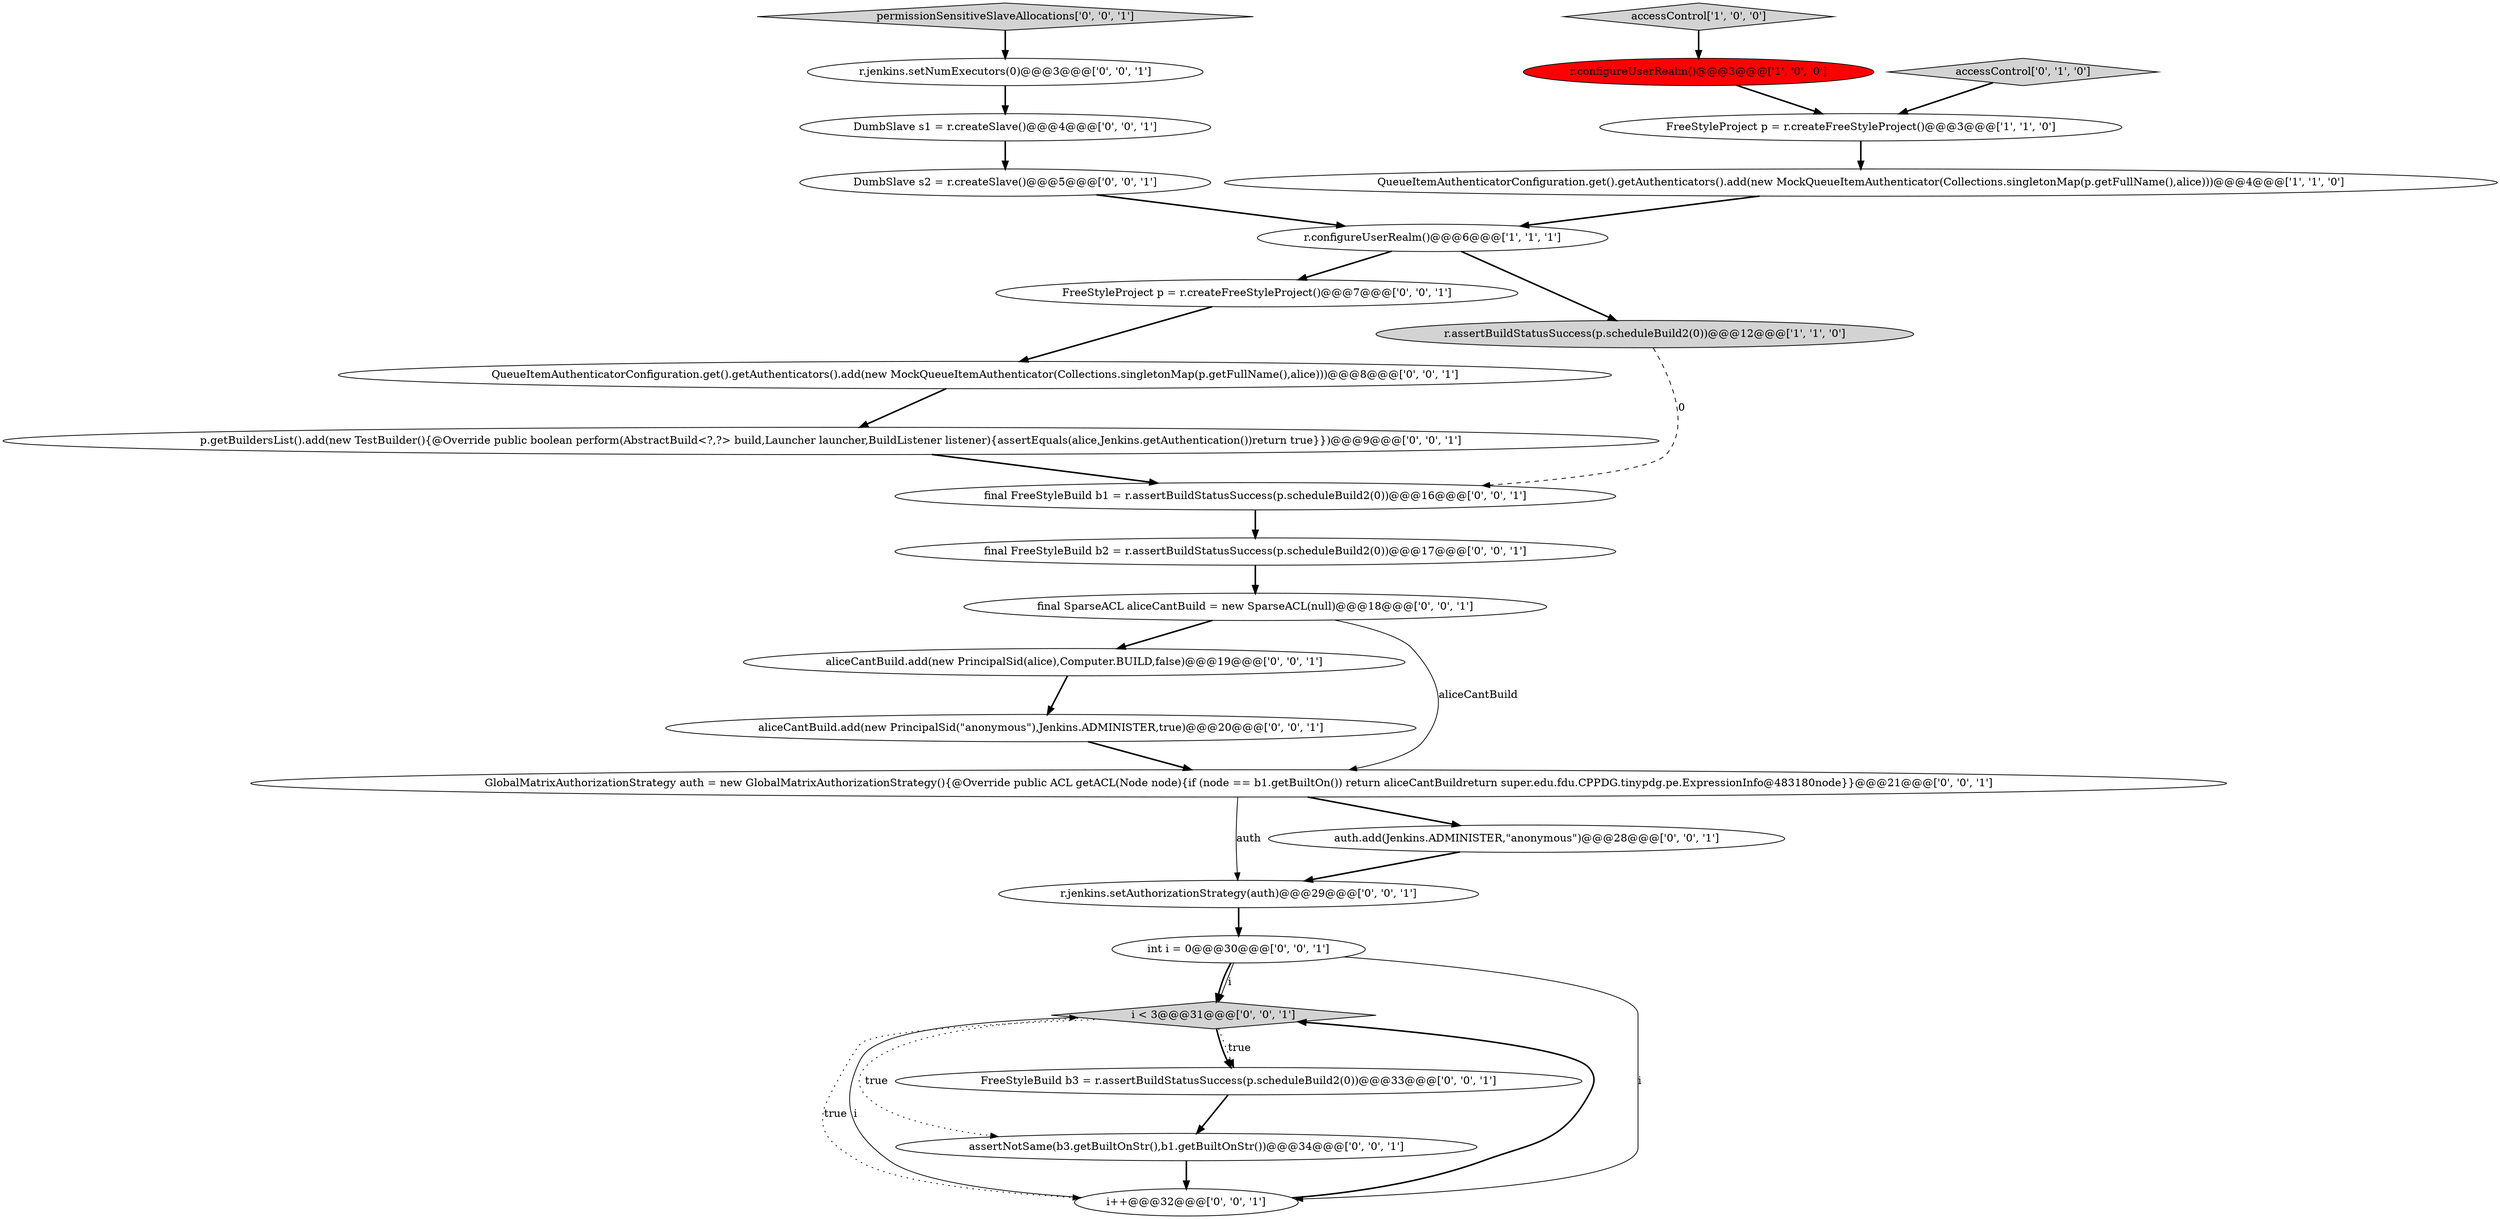 digraph {
20 [style = filled, label = "r.jenkins.setAuthorizationStrategy(auth)@@@29@@@['0', '0', '1']", fillcolor = white, shape = ellipse image = "AAA0AAABBB3BBB"];
11 [style = filled, label = "permissionSensitiveSlaveAllocations['0', '0', '1']", fillcolor = lightgray, shape = diamond image = "AAA0AAABBB3BBB"];
25 [style = filled, label = "aliceCantBuild.add(new PrincipalSid(alice),Computer.BUILD,false)@@@19@@@['0', '0', '1']", fillcolor = white, shape = ellipse image = "AAA0AAABBB3BBB"];
6 [style = filled, label = "accessControl['0', '1', '0']", fillcolor = lightgray, shape = diamond image = "AAA0AAABBB2BBB"];
2 [style = filled, label = "r.configureUserRealm()@@@6@@@['1', '1', '1']", fillcolor = white, shape = ellipse image = "AAA0AAABBB1BBB"];
5 [style = filled, label = "accessControl['1', '0', '0']", fillcolor = lightgray, shape = diamond image = "AAA0AAABBB1BBB"];
9 [style = filled, label = "auth.add(Jenkins.ADMINISTER,\"anonymous\")@@@28@@@['0', '0', '1']", fillcolor = white, shape = ellipse image = "AAA0AAABBB3BBB"];
14 [style = filled, label = "DumbSlave s1 = r.createSlave()@@@4@@@['0', '0', '1']", fillcolor = white, shape = ellipse image = "AAA0AAABBB3BBB"];
8 [style = filled, label = "final FreeStyleBuild b1 = r.assertBuildStatusSuccess(p.scheduleBuild2(0))@@@16@@@['0', '0', '1']", fillcolor = white, shape = ellipse image = "AAA0AAABBB3BBB"];
10 [style = filled, label = "DumbSlave s2 = r.createSlave()@@@5@@@['0', '0', '1']", fillcolor = white, shape = ellipse image = "AAA0AAABBB3BBB"];
24 [style = filled, label = "final FreeStyleBuild b2 = r.assertBuildStatusSuccess(p.scheduleBuild2(0))@@@17@@@['0', '0', '1']", fillcolor = white, shape = ellipse image = "AAA0AAABBB3BBB"];
21 [style = filled, label = "aliceCantBuild.add(new PrincipalSid(\"anonymous\"),Jenkins.ADMINISTER,true)@@@20@@@['0', '0', '1']", fillcolor = white, shape = ellipse image = "AAA0AAABBB3BBB"];
15 [style = filled, label = "final SparseACL aliceCantBuild = new SparseACL(null)@@@18@@@['0', '0', '1']", fillcolor = white, shape = ellipse image = "AAA0AAABBB3BBB"];
0 [style = filled, label = "r.configureUserRealm()@@@3@@@['1', '0', '0']", fillcolor = red, shape = ellipse image = "AAA1AAABBB1BBB"];
12 [style = filled, label = "int i = 0@@@30@@@['0', '0', '1']", fillcolor = white, shape = ellipse image = "AAA0AAABBB3BBB"];
16 [style = filled, label = "GlobalMatrixAuthorizationStrategy auth = new GlobalMatrixAuthorizationStrategy(){@Override public ACL getACL(Node node){if (node == b1.getBuiltOn()) return aliceCantBuildreturn super.edu.fdu.CPPDG.tinypdg.pe.ExpressionInfo@483180node}}@@@21@@@['0', '0', '1']", fillcolor = white, shape = ellipse image = "AAA0AAABBB3BBB"];
23 [style = filled, label = "assertNotSame(b3.getBuiltOnStr(),b1.getBuiltOnStr())@@@34@@@['0', '0', '1']", fillcolor = white, shape = ellipse image = "AAA0AAABBB3BBB"];
26 [style = filled, label = "QueueItemAuthenticatorConfiguration.get().getAuthenticators().add(new MockQueueItemAuthenticator(Collections.singletonMap(p.getFullName(),alice)))@@@8@@@['0', '0', '1']", fillcolor = white, shape = ellipse image = "AAA0AAABBB3BBB"];
19 [style = filled, label = "i < 3@@@31@@@['0', '0', '1']", fillcolor = lightgray, shape = diamond image = "AAA0AAABBB3BBB"];
17 [style = filled, label = "i++@@@32@@@['0', '0', '1']", fillcolor = white, shape = ellipse image = "AAA0AAABBB3BBB"];
18 [style = filled, label = "FreeStyleProject p = r.createFreeStyleProject()@@@7@@@['0', '0', '1']", fillcolor = white, shape = ellipse image = "AAA0AAABBB3BBB"];
3 [style = filled, label = "FreeStyleProject p = r.createFreeStyleProject()@@@3@@@['1', '1', '0']", fillcolor = white, shape = ellipse image = "AAA0AAABBB1BBB"];
22 [style = filled, label = "r.jenkins.setNumExecutors(0)@@@3@@@['0', '0', '1']", fillcolor = white, shape = ellipse image = "AAA0AAABBB3BBB"];
1 [style = filled, label = "r.assertBuildStatusSuccess(p.scheduleBuild2(0))@@@12@@@['1', '1', '0']", fillcolor = lightgray, shape = ellipse image = "AAA0AAABBB1BBB"];
4 [style = filled, label = "QueueItemAuthenticatorConfiguration.get().getAuthenticators().add(new MockQueueItemAuthenticator(Collections.singletonMap(p.getFullName(),alice)))@@@4@@@['1', '1', '0']", fillcolor = white, shape = ellipse image = "AAA0AAABBB1BBB"];
13 [style = filled, label = "FreeStyleBuild b3 = r.assertBuildStatusSuccess(p.scheduleBuild2(0))@@@33@@@['0', '0', '1']", fillcolor = white, shape = ellipse image = "AAA0AAABBB3BBB"];
7 [style = filled, label = "p.getBuildersList().add(new TestBuilder(){@Override public boolean perform(AbstractBuild<?,?> build,Launcher launcher,BuildListener listener){assertEquals(alice,Jenkins.getAuthentication())return true}})@@@9@@@['0', '0', '1']", fillcolor = white, shape = ellipse image = "AAA0AAABBB3BBB"];
0->3 [style = bold, label=""];
6->3 [style = bold, label=""];
26->7 [style = bold, label=""];
17->19 [style = solid, label="i"];
12->19 [style = solid, label="i"];
19->17 [style = dotted, label="true"];
15->25 [style = bold, label=""];
2->1 [style = bold, label=""];
18->26 [style = bold, label=""];
14->10 [style = bold, label=""];
19->23 [style = dotted, label="true"];
2->18 [style = bold, label=""];
9->20 [style = bold, label=""];
16->20 [style = solid, label="auth"];
4->2 [style = bold, label=""];
19->13 [style = dotted, label="true"];
7->8 [style = bold, label=""];
3->4 [style = bold, label=""];
17->19 [style = bold, label=""];
19->13 [style = bold, label=""];
5->0 [style = bold, label=""];
12->17 [style = solid, label="i"];
20->12 [style = bold, label=""];
13->23 [style = bold, label=""];
11->22 [style = bold, label=""];
21->16 [style = bold, label=""];
23->17 [style = bold, label=""];
1->8 [style = dashed, label="0"];
10->2 [style = bold, label=""];
22->14 [style = bold, label=""];
12->19 [style = bold, label=""];
16->9 [style = bold, label=""];
25->21 [style = bold, label=""];
15->16 [style = solid, label="aliceCantBuild"];
24->15 [style = bold, label=""];
8->24 [style = bold, label=""];
}
